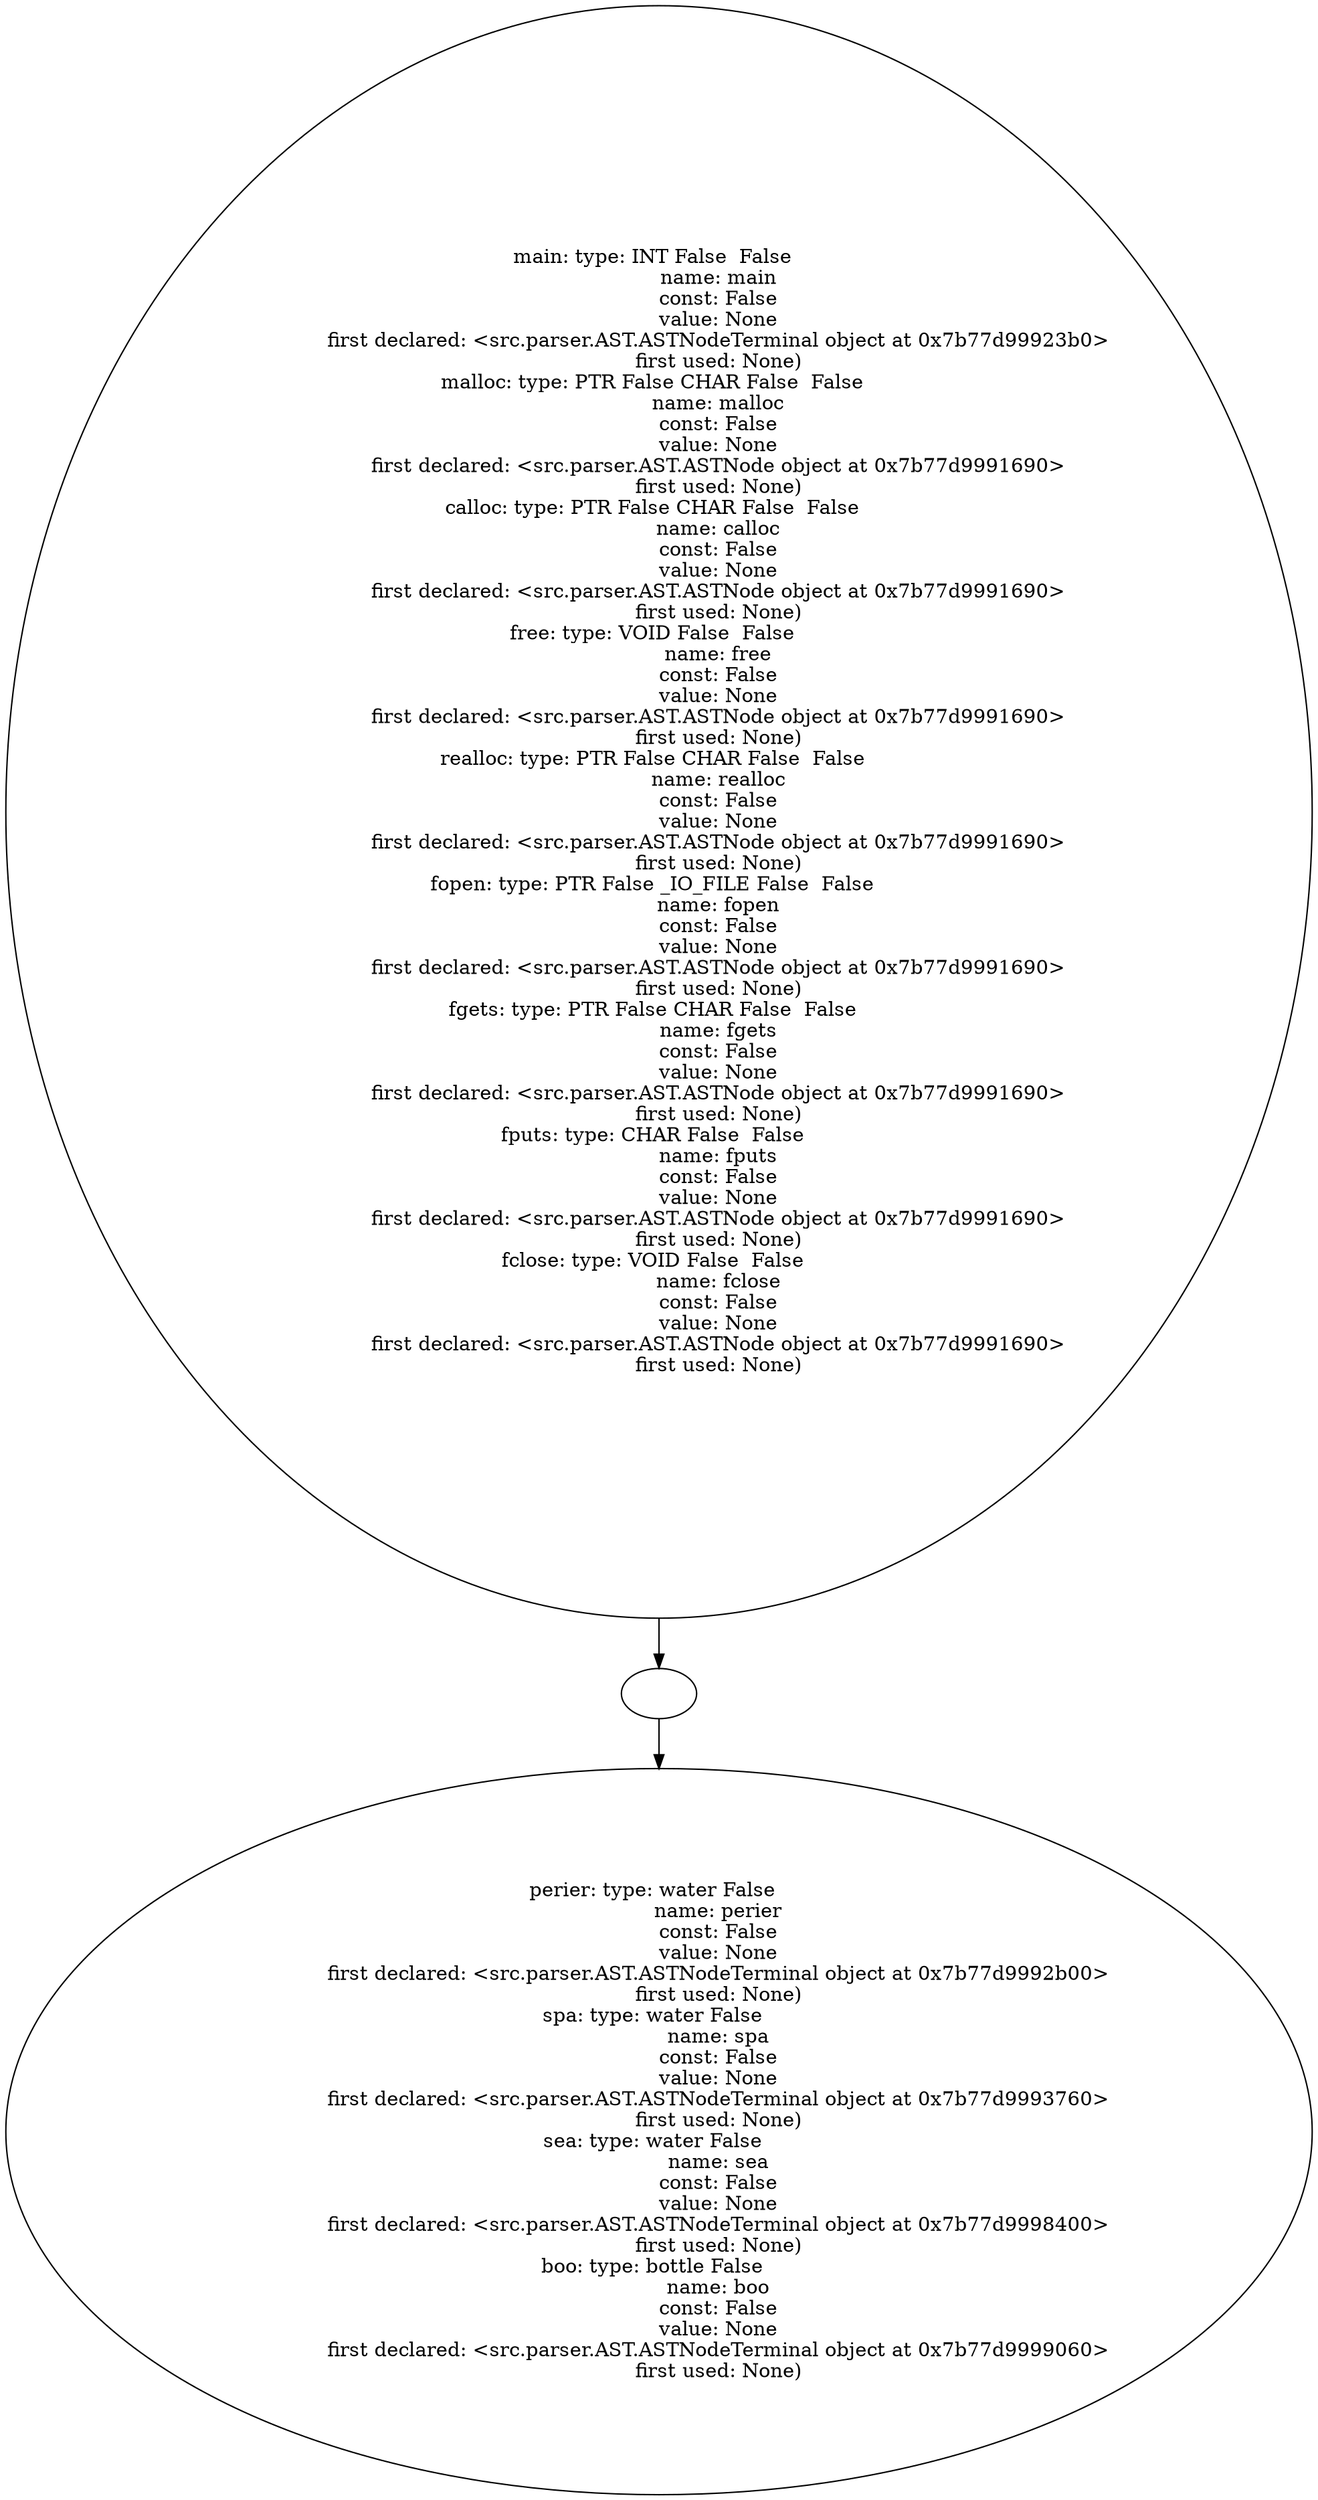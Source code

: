 digraph AST {
  "135754682023888" [label="main: type: INT False  False  
                   name: main
                   const: False
                   value: None
                   first declared: <src.parser.AST.ASTNodeTerminal object at 0x7b77d99923b0>
                   first used: None)
malloc: type: PTR False CHAR False  False  
                   name: malloc
                   const: False
                   value: None
                   first declared: <src.parser.AST.ASTNode object at 0x7b77d9991690>
                   first used: None)
calloc: type: PTR False CHAR False  False  
                   name: calloc
                   const: False
                   value: None
                   first declared: <src.parser.AST.ASTNode object at 0x7b77d9991690>
                   first used: None)
free: type: VOID False  False  
                   name: free
                   const: False
                   value: None
                   first declared: <src.parser.AST.ASTNode object at 0x7b77d9991690>
                   first used: None)
realloc: type: PTR False CHAR False  False  
                   name: realloc
                   const: False
                   value: None
                   first declared: <src.parser.AST.ASTNode object at 0x7b77d9991690>
                   first used: None)
fopen: type: PTR False _IO_FILE False  False  
                   name: fopen
                   const: False
                   value: None
                   first declared: <src.parser.AST.ASTNode object at 0x7b77d9991690>
                   first used: None)
fgets: type: PTR False CHAR False  False  
                   name: fgets
                   const: False
                   value: None
                   first declared: <src.parser.AST.ASTNode object at 0x7b77d9991690>
                   first used: None)
fputs: type: CHAR False  False  
                   name: fputs
                   const: False
                   value: None
                   first declared: <src.parser.AST.ASTNode object at 0x7b77d9991690>
                   first used: None)
fclose: type: VOID False  False  
                   name: fclose
                   const: False
                   value: None
                   first declared: <src.parser.AST.ASTNode object at 0x7b77d9991690>
                   first used: None)"];
  "135754682023888" -> "135754682023744";
  "135754682023744" [label=""];
  "135754682023744" -> "135754682020192";
  "135754682020192" [label="perier: type: water False  
                   name: perier
                   const: False
                   value: None
                   first declared: <src.parser.AST.ASTNodeTerminal object at 0x7b77d9992b00>
                   first used: None)
spa: type: water False  
                   name: spa
                   const: False
                   value: None
                   first declared: <src.parser.AST.ASTNodeTerminal object at 0x7b77d9993760>
                   first used: None)
sea: type: water False  
                   name: sea
                   const: False
                   value: None
                   first declared: <src.parser.AST.ASTNodeTerminal object at 0x7b77d9998400>
                   first used: None)
boo: type: bottle False  
                   name: boo
                   const: False
                   value: None
                   first declared: <src.parser.AST.ASTNodeTerminal object at 0x7b77d9999060>
                   first used: None)"];
}
